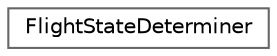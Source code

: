 digraph "Graphical Class Hierarchy"
{
 // LATEX_PDF_SIZE
  bgcolor="transparent";
  edge [fontname=Helvetica,fontsize=10,labelfontname=Helvetica,labelfontsize=10];
  node [fontname=Helvetica,fontsize=10,shape=box,height=0.2,width=0.4];
  rankdir="LR";
  Node0 [id="Node000000",label="FlightStateDeterminer",height=0.2,width=0.4,color="grey40", fillcolor="white", style="filled",URL="$classFlightStateDeterminer.html",tooltip=" "];
}
